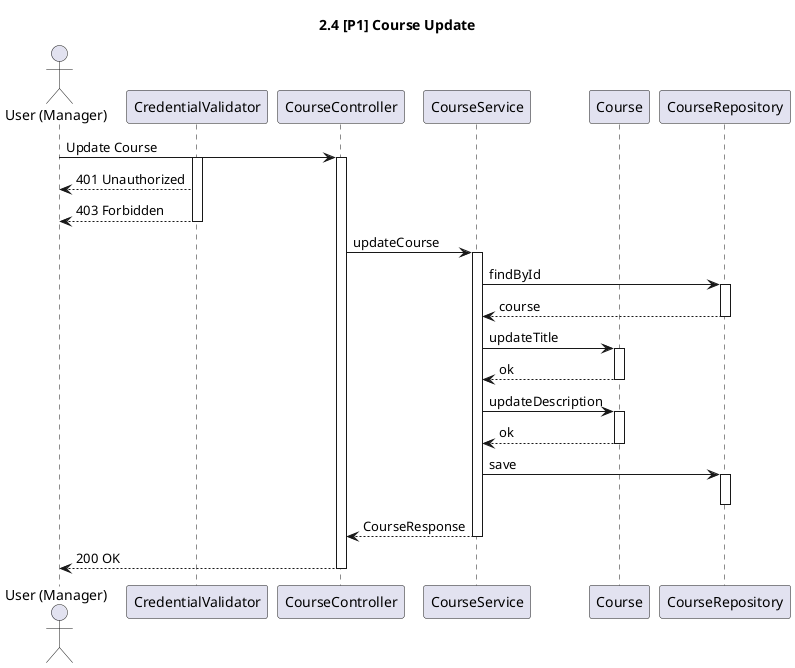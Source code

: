 @startuml

title 2.4 [P1] Course Update

actor "User (Manager)" as User
participant "CredentialValidator" as Validator
participant "CourseController" as Controller
participant "CourseService" as AppService
participant "Course" as CourseDomain
participant "CourseRepository" as Repository

User -> Controller: Update Course
activate Validator
activate Controller
Validator --> User: 401 Unauthorized
Validator --> User: 403 Forbidden
deactivate Validator

Controller -> AppService: updateCourse
activate AppService

AppService -> Repository: findById
activate Repository
Repository --> AppService: course
deactivate Repository

AppService -> CourseDomain: updateTitle
activate CourseDomain
CourseDomain --> AppService : ok
deactivate CourseDomain

AppService -> CourseDomain: updateDescription
activate CourseDomain
CourseDomain --> AppService : ok
deactivate CourseDomain

AppService -> Repository: save
activate Repository
deactivate Repository

AppService --> Controller: CourseResponse
deactivate AppService

Controller --> User: 200 OK
deactivate Controller

@enduml